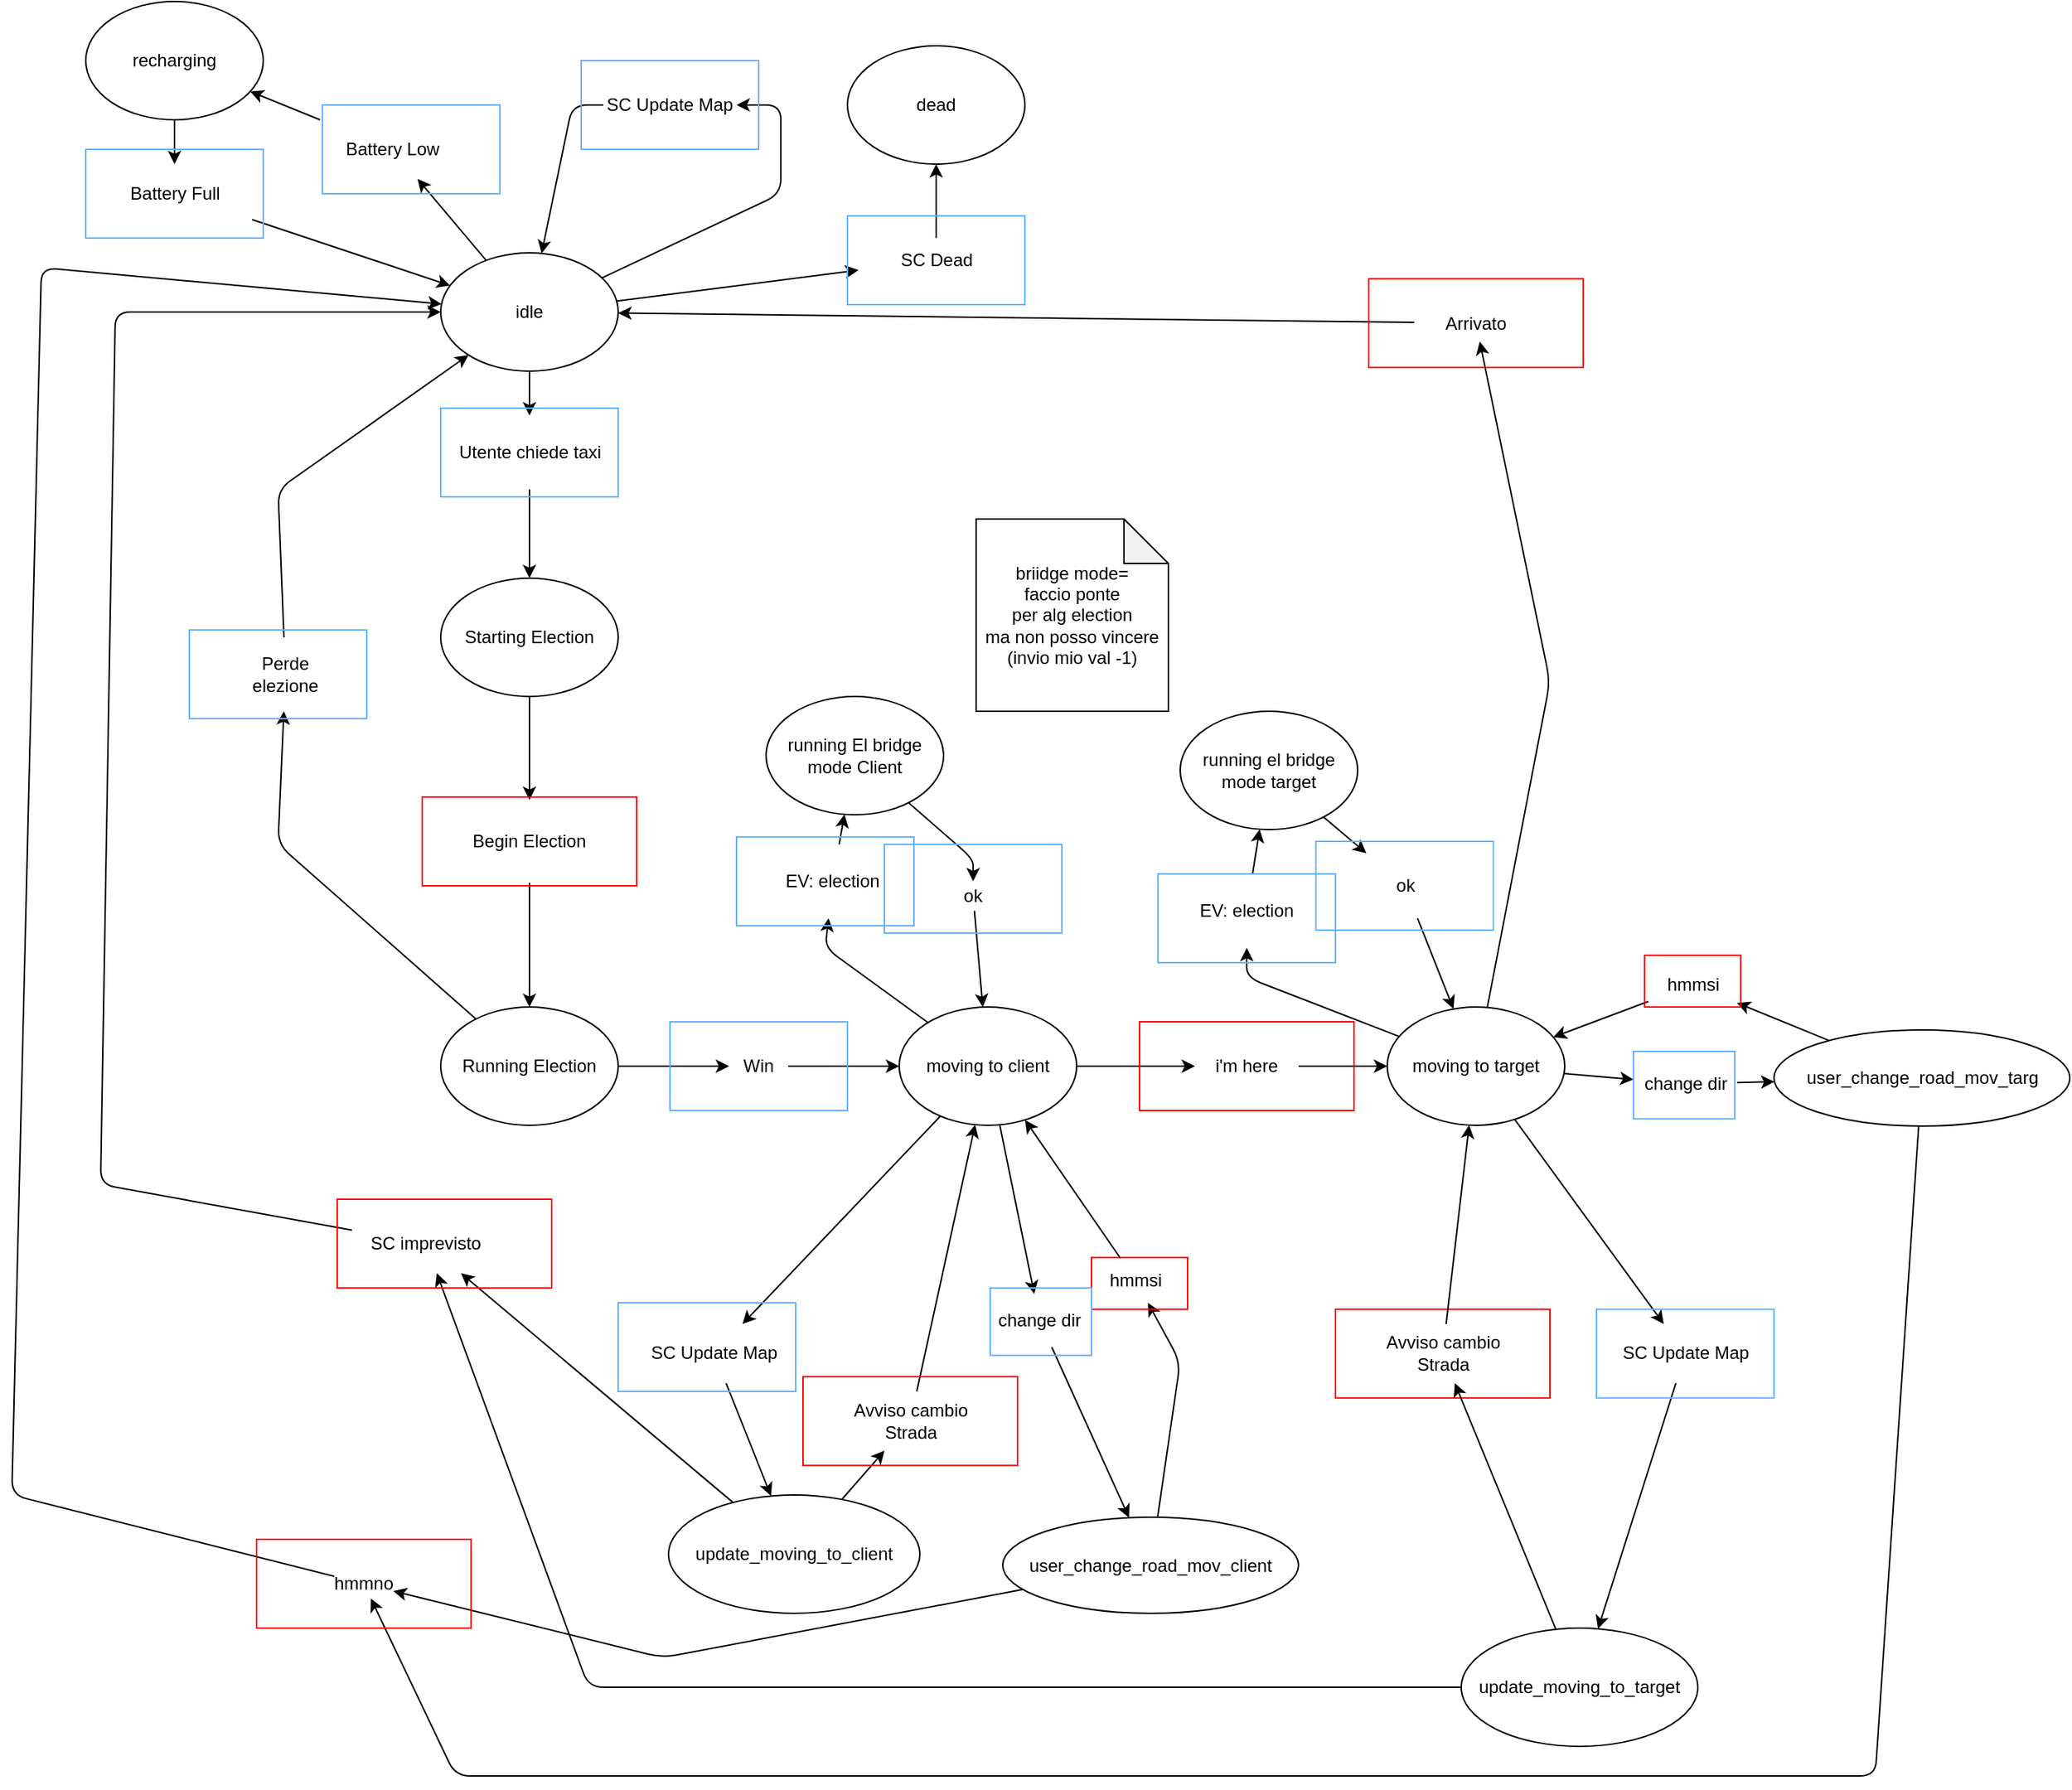<mxfile version="12.9.3" type="device"><diagram id="UIkgHiiRnHfRhCUhEY8e" name="Page-1"><mxGraphModel dx="2249" dy="822" grid="1" gridSize="10" guides="1" tooltips="1" connect="1" arrows="1" fold="1" page="1" pageScale="1" pageWidth="827" pageHeight="1169" math="0" shadow="0"><root><mxCell id="0"/><mxCell id="1" parent="0"/><mxCell id="EcfOiHVC5KZQd5VWsHZk-1" value="idle" style="ellipse;whiteSpace=wrap;html=1;" vertex="1" parent="1"><mxGeometry x="110" y="170" width="120" height="80" as="geometry"/></mxCell><mxCell id="EcfOiHVC5KZQd5VWsHZk-2" value="dead" style="ellipse;whiteSpace=wrap;html=1;" vertex="1" parent="1"><mxGeometry x="385" y="30" width="120" height="80" as="geometry"/></mxCell><mxCell id="EcfOiHVC5KZQd5VWsHZk-3" value="" style="endArrow=classic;html=1;" edge="1" parent="1" source="EcfOiHVC5KZQd5VWsHZk-4" target="EcfOiHVC5KZQd5VWsHZk-1"><mxGeometry width="50" height="50" relative="1" as="geometry"><mxPoint x="280" y="190" as="sourcePoint"/><mxPoint x="250" y="70" as="targetPoint"/><Array as="points"><mxPoint x="199" y="70"/></Array></mxGeometry></mxCell><mxCell id="EcfOiHVC5KZQd5VWsHZk-4" value="SC Update Map" style="text;html=1;strokeColor=none;fillColor=none;align=center;verticalAlign=middle;whiteSpace=wrap;rounded=0;" vertex="1" parent="1"><mxGeometry x="220" y="50" width="90" height="40" as="geometry"/></mxCell><mxCell id="EcfOiHVC5KZQd5VWsHZk-5" value="" style="endArrow=classic;html=1;" edge="1" parent="1" source="EcfOiHVC5KZQd5VWsHZk-1" target="EcfOiHVC5KZQd5VWsHZk-4"><mxGeometry width="50" height="50" relative="1" as="geometry"><mxPoint x="223.166" y="191.46" as="sourcePoint"/><mxPoint x="177.995" y="170.357" as="targetPoint"/><Array as="points"><mxPoint x="340" y="130"/><mxPoint x="340" y="70"/></Array></mxGeometry></mxCell><mxCell id="EcfOiHVC5KZQd5VWsHZk-6" value="" style="rounded=0;whiteSpace=wrap;html=1;strokeColor=#66B2FF;fillColor=none;" vertex="1" parent="1"><mxGeometry x="205" y="40" width="120" height="60" as="geometry"/></mxCell><mxCell id="EcfOiHVC5KZQd5VWsHZk-7" value="Starting Election" style="ellipse;whiteSpace=wrap;html=1;" vertex="1" parent="1"><mxGeometry x="110" y="390" width="120" height="80" as="geometry"/></mxCell><mxCell id="EcfOiHVC5KZQd5VWsHZk-8" value="" style="endArrow=classic;html=1;" edge="1" parent="1" source="EcfOiHVC5KZQd5VWsHZk-9" target="EcfOiHVC5KZQd5VWsHZk-7"><mxGeometry width="50" height="50" relative="1" as="geometry"><mxPoint x="330" y="320" as="sourcePoint"/><mxPoint x="380" y="270" as="targetPoint"/></mxGeometry></mxCell><mxCell id="EcfOiHVC5KZQd5VWsHZk-9" value="Utente chiede taxi" style="text;html=1;strokeColor=none;fillColor=none;align=center;verticalAlign=middle;whiteSpace=wrap;rounded=0;" vertex="1" parent="1"><mxGeometry x="52.5" y="280" width="235" height="50" as="geometry"/></mxCell><mxCell id="EcfOiHVC5KZQd5VWsHZk-10" value="" style="endArrow=classic;html=1;" edge="1" parent="1" source="EcfOiHVC5KZQd5VWsHZk-1" target="EcfOiHVC5KZQd5VWsHZk-9"><mxGeometry width="50" height="50" relative="1" as="geometry"><mxPoint x="170" y="250.0" as="sourcePoint"/><mxPoint x="170" y="350" as="targetPoint"/></mxGeometry></mxCell><mxCell id="EcfOiHVC5KZQd5VWsHZk-12" value="" style="rounded=0;whiteSpace=wrap;html=1;strokeColor=#66B2FF;fillColor=none;" vertex="1" parent="1"><mxGeometry x="110" y="275" width="120" height="60" as="geometry"/></mxCell><mxCell id="EcfOiHVC5KZQd5VWsHZk-13" value="Running Election" style="ellipse;whiteSpace=wrap;html=1;" vertex="1" parent="1"><mxGeometry x="110" y="680" width="120" height="80" as="geometry"/></mxCell><mxCell id="EcfOiHVC5KZQd5VWsHZk-14" value="" style="endArrow=classic;html=1;" edge="1" parent="1" source="EcfOiHVC5KZQd5VWsHZk-15" target="EcfOiHVC5KZQd5VWsHZk-13"><mxGeometry width="50" height="50" relative="1" as="geometry"><mxPoint x="380" y="500" as="sourcePoint"/><mxPoint x="430" y="450" as="targetPoint"/></mxGeometry></mxCell><mxCell id="EcfOiHVC5KZQd5VWsHZk-15" value="Begin Election" style="text;html=1;strokeColor=none;fillColor=none;align=center;verticalAlign=middle;whiteSpace=wrap;rounded=0;" vertex="1" parent="1"><mxGeometry x="125" y="540" width="90" height="56" as="geometry"/></mxCell><mxCell id="EcfOiHVC5KZQd5VWsHZk-16" value="" style="endArrow=classic;html=1;" edge="1" parent="1" source="EcfOiHVC5KZQd5VWsHZk-7" target="EcfOiHVC5KZQd5VWsHZk-15"><mxGeometry width="50" height="50" relative="1" as="geometry"><mxPoint x="170" y="470" as="sourcePoint"/><mxPoint x="170" y="680" as="targetPoint"/></mxGeometry></mxCell><mxCell id="EcfOiHVC5KZQd5VWsHZk-17" value="" style="rounded=0;whiteSpace=wrap;html=1;fillColor=none;strokeColor=#FF0000;" vertex="1" parent="1"><mxGeometry x="97.5" y="538" width="145" height="60" as="geometry"/></mxCell><mxCell id="EcfOiHVC5KZQd5VWsHZk-18" value="" style="endArrow=classic;html=1;" edge="1" parent="1" source="EcfOiHVC5KZQd5VWsHZk-19" target="EcfOiHVC5KZQd5VWsHZk-1"><mxGeometry width="50" height="50" relative="1" as="geometry"><mxPoint x="370" y="630" as="sourcePoint"/><mxPoint x="520" y="470" as="targetPoint"/><Array as="points"><mxPoint y="330"/></Array></mxGeometry></mxCell><mxCell id="EcfOiHVC5KZQd5VWsHZk-19" value="Perde elezione" style="text;html=1;strokeColor=none;fillColor=none;align=center;verticalAlign=middle;whiteSpace=wrap;rounded=0;" vertex="1" parent="1"><mxGeometry x="-30" y="430" width="70" height="50" as="geometry"/></mxCell><mxCell id="EcfOiHVC5KZQd5VWsHZk-20" value="" style="endArrow=classic;html=1;" edge="1" parent="1" source="EcfOiHVC5KZQd5VWsHZk-13" target="EcfOiHVC5KZQd5VWsHZk-19"><mxGeometry width="50" height="50" relative="1" as="geometry"><mxPoint x="133.83" y="688.085" as="sourcePoint"/><mxPoint x="128.803" y="239.081" as="targetPoint"/><Array as="points"><mxPoint y="570"/></Array></mxGeometry></mxCell><mxCell id="EcfOiHVC5KZQd5VWsHZk-21" value="" style="rounded=0;whiteSpace=wrap;html=1;strokeColor=#66B2FF;fillColor=none;" vertex="1" parent="1"><mxGeometry x="-60" y="425" width="120" height="60" as="geometry"/></mxCell><mxCell id="EcfOiHVC5KZQd5VWsHZk-22" value="moving to client" style="ellipse;whiteSpace=wrap;html=1;" vertex="1" parent="1"><mxGeometry x="420" y="680" width="120" height="80" as="geometry"/></mxCell><mxCell id="EcfOiHVC5KZQd5VWsHZk-23" value="" style="endArrow=classic;html=1;" edge="1" parent="1" source="EcfOiHVC5KZQd5VWsHZk-24" target="EcfOiHVC5KZQd5VWsHZk-22"><mxGeometry width="50" height="50" relative="1" as="geometry"><mxPoint x="360" y="560" as="sourcePoint"/><mxPoint x="410" y="510" as="targetPoint"/></mxGeometry></mxCell><mxCell id="EcfOiHVC5KZQd5VWsHZk-24" value="Win" style="text;html=1;strokeColor=none;fillColor=none;align=center;verticalAlign=middle;whiteSpace=wrap;rounded=0;" vertex="1" parent="1"><mxGeometry x="305" y="710" width="40" height="20" as="geometry"/></mxCell><mxCell id="EcfOiHVC5KZQd5VWsHZk-25" value="" style="endArrow=classic;html=1;" edge="1" parent="1" source="EcfOiHVC5KZQd5VWsHZk-13" target="EcfOiHVC5KZQd5VWsHZk-24"><mxGeometry width="50" height="50" relative="1" as="geometry"><mxPoint x="230" y="720" as="sourcePoint"/><mxPoint x="420" y="720" as="targetPoint"/></mxGeometry></mxCell><mxCell id="EcfOiHVC5KZQd5VWsHZk-26" value="" style="rounded=0;whiteSpace=wrap;html=1;strokeColor=#66B2FF;fillColor=none;" vertex="1" parent="1"><mxGeometry x="265" y="690" width="120" height="60" as="geometry"/></mxCell><mxCell id="EcfOiHVC5KZQd5VWsHZk-28" value="moving to target" style="ellipse;whiteSpace=wrap;html=1;" vertex="1" parent="1"><mxGeometry x="750" y="680" width="120" height="80" as="geometry"/></mxCell><mxCell id="EcfOiHVC5KZQd5VWsHZk-29" value="" style="endArrow=classic;html=1;" edge="1" parent="1" source="EcfOiHVC5KZQd5VWsHZk-30" target="EcfOiHVC5KZQd5VWsHZk-28"><mxGeometry width="50" height="50" relative="1" as="geometry"><mxPoint x="630" y="630" as="sourcePoint"/><mxPoint x="680" y="580" as="targetPoint"/></mxGeometry></mxCell><mxCell id="EcfOiHVC5KZQd5VWsHZk-30" value="i'm here" style="text;html=1;strokeColor=none;fillColor=none;align=center;verticalAlign=middle;whiteSpace=wrap;rounded=0;" vertex="1" parent="1"><mxGeometry x="620" y="705" width="70" height="30" as="geometry"/></mxCell><mxCell id="EcfOiHVC5KZQd5VWsHZk-31" value="" style="endArrow=classic;html=1;" edge="1" parent="1" source="EcfOiHVC5KZQd5VWsHZk-22" target="EcfOiHVC5KZQd5VWsHZk-30"><mxGeometry width="50" height="50" relative="1" as="geometry"><mxPoint x="540" y="720" as="sourcePoint"/><mxPoint x="750" y="720" as="targetPoint"/></mxGeometry></mxCell><mxCell id="EcfOiHVC5KZQd5VWsHZk-32" value="" style="rounded=0;whiteSpace=wrap;html=1;fillColor=none;strokeColor=#FF0000;" vertex="1" parent="1"><mxGeometry x="582.5" y="690" width="145" height="60" as="geometry"/></mxCell><mxCell id="EcfOiHVC5KZQd5VWsHZk-33" value="" style="endArrow=classic;html=1;" edge="1" parent="1" source="EcfOiHVC5KZQd5VWsHZk-34" target="EcfOiHVC5KZQd5VWsHZk-1"><mxGeometry width="50" height="50" relative="1" as="geometry"><mxPoint x="800" y="500" as="sourcePoint"/><mxPoint x="850" y="450" as="targetPoint"/></mxGeometry></mxCell><mxCell id="EcfOiHVC5KZQd5VWsHZk-34" value="Arrivato" style="text;html=1;strokeColor=none;fillColor=none;align=center;verticalAlign=middle;whiteSpace=wrap;rounded=0;" vertex="1" parent="1"><mxGeometry x="768.25" y="205" width="83.5" height="25" as="geometry"/></mxCell><mxCell id="EcfOiHVC5KZQd5VWsHZk-35" value="" style="endArrow=classic;html=1;" edge="1" parent="1" source="EcfOiHVC5KZQd5VWsHZk-28" target="EcfOiHVC5KZQd5VWsHZk-34"><mxGeometry width="50" height="50" relative="1" as="geometry"><mxPoint x="771.504" y="689.318" as="sourcePoint"/><mxPoint x="208.5" y="240.679" as="targetPoint"/><Array as="points"><mxPoint x="860" y="460"/></Array></mxGeometry></mxCell><mxCell id="EcfOiHVC5KZQd5VWsHZk-36" value="" style="rounded=0;whiteSpace=wrap;html=1;fillColor=none;strokeColor=#FF0000;" vertex="1" parent="1"><mxGeometry x="737.5" y="187.5" width="145" height="60" as="geometry"/></mxCell><mxCell id="EcfOiHVC5KZQd5VWsHZk-37" value="update_moving_to_client" style="ellipse;whiteSpace=wrap;html=1;" vertex="1" parent="1"><mxGeometry x="264" y="1010" width="170" height="80" as="geometry"/></mxCell><mxCell id="EcfOiHVC5KZQd5VWsHZk-38" value="" style="endArrow=classic;html=1;" edge="1" parent="1" source="EcfOiHVC5KZQd5VWsHZk-41" target="EcfOiHVC5KZQd5VWsHZk-37"><mxGeometry width="50" height="50" relative="1" as="geometry"><mxPoint x="396.5" y="1000" as="sourcePoint"/><mxPoint x="446.5" y="950" as="targetPoint"/></mxGeometry></mxCell><mxCell id="EcfOiHVC5KZQd5VWsHZk-39" value="" style="endArrow=classic;html=1;" edge="1" parent="1" source="EcfOiHVC5KZQd5VWsHZk-43" target="EcfOiHVC5KZQd5VWsHZk-40"><mxGeometry width="50" height="50" relative="1" as="geometry"><mxPoint x="786.5" y="974.38" as="sourcePoint"/><mxPoint x="836.5" y="924.38" as="targetPoint"/></mxGeometry></mxCell><mxCell id="EcfOiHVC5KZQd5VWsHZk-40" value="update_moving_to_target" style="ellipse;whiteSpace=wrap;html=1;" vertex="1" parent="1"><mxGeometry x="800" y="1100" width="160" height="80" as="geometry"/></mxCell><mxCell id="EcfOiHVC5KZQd5VWsHZk-41" value="SC Update Map" style="text;html=1;strokeColor=none;fillColor=none;align=center;verticalAlign=middle;whiteSpace=wrap;rounded=0;" vertex="1" parent="1"><mxGeometry x="250" y="894.38" width="90" height="40" as="geometry"/></mxCell><mxCell id="EcfOiHVC5KZQd5VWsHZk-42" value="" style="endArrow=classic;html=1;" edge="1" parent="1" source="EcfOiHVC5KZQd5VWsHZk-22" target="EcfOiHVC5KZQd5VWsHZk-41"><mxGeometry width="50" height="50" relative="1" as="geometry"><mxPoint x="480" y="760" as="sourcePoint"/><mxPoint x="480" y="860" as="targetPoint"/></mxGeometry></mxCell><mxCell id="EcfOiHVC5KZQd5VWsHZk-43" value="SC Update Map" style="text;html=1;strokeColor=none;fillColor=none;align=center;verticalAlign=middle;whiteSpace=wrap;rounded=0;" vertex="1" parent="1"><mxGeometry x="906.5" y="894.38" width="90" height="40" as="geometry"/></mxCell><mxCell id="EcfOiHVC5KZQd5VWsHZk-44" value="" style="endArrow=classic;html=1;" edge="1" parent="1" source="EcfOiHVC5KZQd5VWsHZk-28" target="EcfOiHVC5KZQd5VWsHZk-43"><mxGeometry width="50" height="50" relative="1" as="geometry"><mxPoint x="810" y="760" as="sourcePoint"/><mxPoint x="810" y="860" as="targetPoint"/></mxGeometry></mxCell><mxCell id="EcfOiHVC5KZQd5VWsHZk-45" value="" style="rounded=0;whiteSpace=wrap;html=1;strokeColor=#66B2FF;fillColor=none;" vertex="1" parent="1"><mxGeometry x="230" y="880" width="120" height="60" as="geometry"/></mxCell><mxCell id="EcfOiHVC5KZQd5VWsHZk-46" value="" style="rounded=0;whiteSpace=wrap;html=1;strokeColor=#66B2FF;fillColor=none;" vertex="1" parent="1"><mxGeometry x="891.5" y="884.38" width="120" height="60" as="geometry"/></mxCell><mxCell id="EcfOiHVC5KZQd5VWsHZk-49" value="" style="endArrow=classic;html=1;" edge="1" parent="1" source="EcfOiHVC5KZQd5VWsHZk-50" target="EcfOiHVC5KZQd5VWsHZk-1"><mxGeometry width="50" height="50" relative="1" as="geometry"><mxPoint x="300" y="910" as="sourcePoint"/><mxPoint x="-100" y="694" as="targetPoint"/><Array as="points"><mxPoint x="-120" y="800"/><mxPoint x="-110" y="210"/></Array></mxGeometry></mxCell><mxCell id="EcfOiHVC5KZQd5VWsHZk-50" value="SC imprevisto" style="text;html=1;strokeColor=none;fillColor=none;align=center;verticalAlign=middle;whiteSpace=wrap;rounded=0;" vertex="1" parent="1"><mxGeometry x="50" y="820" width="100" height="40" as="geometry"/></mxCell><mxCell id="EcfOiHVC5KZQd5VWsHZk-51" value="" style="endArrow=classic;html=1;" edge="1" parent="1" source="EcfOiHVC5KZQd5VWsHZk-37" target="EcfOiHVC5KZQd5VWsHZk-50"><mxGeometry width="50" height="50" relative="1" as="geometry"><mxPoint x="421.791" y="890.299" as="sourcePoint"/><mxPoint x="110" y="210" as="targetPoint"/><Array as="points"/></mxGeometry></mxCell><mxCell id="EcfOiHVC5KZQd5VWsHZk-55" value="" style="endArrow=classic;html=1;" edge="1" parent="1" source="EcfOiHVC5KZQd5VWsHZk-40" target="EcfOiHVC5KZQd5VWsHZk-50"><mxGeometry width="50" height="50" relative="1" as="geometry"><mxPoint x="960" y="930" as="sourcePoint"/><mxPoint x="440" y="981" as="targetPoint"/><Array as="points"><mxPoint x="210" y="1140"/></Array></mxGeometry></mxCell><mxCell id="EcfOiHVC5KZQd5VWsHZk-56" value="" style="rounded=0;whiteSpace=wrap;html=1;fillColor=none;strokeColor=#FF0000;" vertex="1" parent="1"><mxGeometry x="40" y="810" width="145" height="60" as="geometry"/></mxCell><mxCell id="EcfOiHVC5KZQd5VWsHZk-57" value="recharging" style="ellipse;whiteSpace=wrap;html=1;" vertex="1" parent="1"><mxGeometry x="-130" width="120" height="80" as="geometry"/></mxCell><mxCell id="EcfOiHVC5KZQd5VWsHZk-59" value="" style="endArrow=classic;html=1;" edge="1" parent="1" source="EcfOiHVC5KZQd5VWsHZk-63" target="EcfOiHVC5KZQd5VWsHZk-1"><mxGeometry width="50" height="50" relative="1" as="geometry"><mxPoint x="430" y="150" as="sourcePoint"/><mxPoint x="480" y="100" as="targetPoint"/><Array as="points"/></mxGeometry></mxCell><mxCell id="EcfOiHVC5KZQd5VWsHZk-60" value="Battery Low" style="text;html=1;strokeColor=none;fillColor=none;align=center;verticalAlign=middle;whiteSpace=wrap;rounded=0;" vertex="1" parent="1"><mxGeometry y="80" width="155" height="40" as="geometry"/></mxCell><mxCell id="EcfOiHVC5KZQd5VWsHZk-61" value="" style="endArrow=classic;html=1;" edge="1" parent="1" source="EcfOiHVC5KZQd5VWsHZk-1" target="EcfOiHVC5KZQd5VWsHZk-60"><mxGeometry width="50" height="50" relative="1" as="geometry"><mxPoint x="228.002" y="220.236" as="sourcePoint"/><mxPoint x="451.998" y="220.236" as="targetPoint"/><Array as="points"/></mxGeometry></mxCell><mxCell id="EcfOiHVC5KZQd5VWsHZk-62" value="" style="endArrow=classic;html=1;" edge="1" parent="1" source="EcfOiHVC5KZQd5VWsHZk-60" target="EcfOiHVC5KZQd5VWsHZk-57"><mxGeometry width="50" height="50" relative="1" as="geometry"><mxPoint x="490" y="330" as="sourcePoint"/><mxPoint x="540" y="280" as="targetPoint"/></mxGeometry></mxCell><mxCell id="EcfOiHVC5KZQd5VWsHZk-63" value="Battery Full" style="text;html=1;strokeColor=none;fillColor=none;align=center;verticalAlign=middle;whiteSpace=wrap;rounded=0;" vertex="1" parent="1"><mxGeometry x="-122.5" y="110" width="105" height="40" as="geometry"/></mxCell><mxCell id="EcfOiHVC5KZQd5VWsHZk-65" value="" style="endArrow=classic;html=1;" edge="1" parent="1" source="EcfOiHVC5KZQd5VWsHZk-57" target="EcfOiHVC5KZQd5VWsHZk-63"><mxGeometry width="50" height="50" relative="1" as="geometry"><mxPoint x="400" y="150" as="sourcePoint"/><mxPoint x="450" y="100" as="targetPoint"/></mxGeometry></mxCell><mxCell id="EcfOiHVC5KZQd5VWsHZk-66" value="" style="rounded=0;whiteSpace=wrap;html=1;strokeColor=#66B2FF;fillColor=none;" vertex="1" parent="1"><mxGeometry x="30" y="70" width="120" height="60" as="geometry"/></mxCell><mxCell id="EcfOiHVC5KZQd5VWsHZk-67" value="" style="rounded=0;whiteSpace=wrap;html=1;strokeColor=#66B2FF;fillColor=none;" vertex="1" parent="1"><mxGeometry x="-130" y="100" width="120" height="60" as="geometry"/></mxCell><mxCell id="EcfOiHVC5KZQd5VWsHZk-69" value="SC Dead" style="text;html=1;strokeColor=none;fillColor=none;align=center;verticalAlign=middle;whiteSpace=wrap;rounded=0;" vertex="1" parent="1"><mxGeometry x="392.5" y="160" width="105" height="30" as="geometry"/></mxCell><mxCell id="EcfOiHVC5KZQd5VWsHZk-70" value="" style="endArrow=classic;html=1;" edge="1" parent="1" source="EcfOiHVC5KZQd5VWsHZk-1" target="EcfOiHVC5KZQd5VWsHZk-69"><mxGeometry width="50" height="50" relative="1" as="geometry"><mxPoint x="230" y="210" as="sourcePoint"/><mxPoint x="415.419" y="144.801" as="targetPoint"/><Array as="points"/></mxGeometry></mxCell><mxCell id="EcfOiHVC5KZQd5VWsHZk-71" value="" style="endArrow=classic;html=1;" edge="1" parent="1" source="EcfOiHVC5KZQd5VWsHZk-69" target="EcfOiHVC5KZQd5VWsHZk-2"><mxGeometry width="50" height="50" relative="1" as="geometry"><mxPoint x="460" y="250" as="sourcePoint"/><mxPoint x="510" y="200" as="targetPoint"/></mxGeometry></mxCell><mxCell id="EcfOiHVC5KZQd5VWsHZk-72" value="" style="rounded=0;whiteSpace=wrap;html=1;strokeColor=#66B2FF;fillColor=none;" vertex="1" parent="1"><mxGeometry x="385" y="145" width="120" height="60" as="geometry"/></mxCell><mxCell id="EcfOiHVC5KZQd5VWsHZk-73" value="Avviso cambio Strada" style="text;html=1;strokeColor=none;fillColor=none;align=center;verticalAlign=middle;whiteSpace=wrap;rounded=0;" vertex="1" parent="1"><mxGeometry x="386.5" y="940" width="82" height="40" as="geometry"/></mxCell><mxCell id="EcfOiHVC5KZQd5VWsHZk-74" value="" style="endArrow=classic;html=1;" edge="1" parent="1" source="EcfOiHVC5KZQd5VWsHZk-37" target="EcfOiHVC5KZQd5VWsHZk-73"><mxGeometry width="50" height="50" relative="1" as="geometry"><mxPoint x="476.5" y="1040" as="sourcePoint"/><mxPoint x="526.5" y="990" as="targetPoint"/></mxGeometry></mxCell><mxCell id="EcfOiHVC5KZQd5VWsHZk-75" value="" style="endArrow=classic;html=1;" edge="1" parent="1" source="EcfOiHVC5KZQd5VWsHZk-73" target="EcfOiHVC5KZQd5VWsHZk-22"><mxGeometry width="50" height="50" relative="1" as="geometry"><mxPoint x="640" y="850" as="sourcePoint"/><mxPoint x="690" y="800" as="targetPoint"/></mxGeometry></mxCell><mxCell id="EcfOiHVC5KZQd5VWsHZk-77" value="" style="rounded=0;whiteSpace=wrap;html=1;fillColor=none;strokeColor=#FF0000;" vertex="1" parent="1"><mxGeometry x="715" y="884.38" width="145" height="60" as="geometry"/></mxCell><mxCell id="EcfOiHVC5KZQd5VWsHZk-78" value="Avviso cambio Strada" style="text;html=1;strokeColor=none;fillColor=none;align=center;verticalAlign=middle;whiteSpace=wrap;rounded=0;" vertex="1" parent="1"><mxGeometry x="746.5" y="894.38" width="82" height="40" as="geometry"/></mxCell><mxCell id="EcfOiHVC5KZQd5VWsHZk-79" value="" style="endArrow=classic;html=1;" edge="1" parent="1" source="EcfOiHVC5KZQd5VWsHZk-40" target="EcfOiHVC5KZQd5VWsHZk-78"><mxGeometry width="50" height="50" relative="1" as="geometry"><mxPoint x="696.5" y="1024.38" as="sourcePoint"/><mxPoint x="746.5" y="974.38" as="targetPoint"/></mxGeometry></mxCell><mxCell id="EcfOiHVC5KZQd5VWsHZk-80" value="" style="endArrow=classic;html=1;" edge="1" parent="1" source="EcfOiHVC5KZQd5VWsHZk-78" target="EcfOiHVC5KZQd5VWsHZk-28"><mxGeometry width="50" height="50" relative="1" as="geometry"><mxPoint x="846.5" y="744.38" as="sourcePoint"/><mxPoint x="829.193" y="859.997" as="targetPoint"/></mxGeometry></mxCell><mxCell id="EcfOiHVC5KZQd5VWsHZk-81" value="" style="rounded=0;whiteSpace=wrap;html=1;fillColor=none;strokeColor=#FF0000;" vertex="1" parent="1"><mxGeometry x="355" y="930" width="145" height="60" as="geometry"/></mxCell><mxCell id="EcfOiHVC5KZQd5VWsHZk-84" value="running El bridge mode Client" style="ellipse;whiteSpace=wrap;html=1;" vertex="1" parent="1"><mxGeometry x="330" y="470" width="120" height="80" as="geometry"/></mxCell><mxCell id="EcfOiHVC5KZQd5VWsHZk-85" value="running el bridge mode target" style="ellipse;whiteSpace=wrap;html=1;" vertex="1" parent="1"><mxGeometry x="610" y="480" width="120" height="80" as="geometry"/></mxCell><mxCell id="EcfOiHVC5KZQd5VWsHZk-86" value="" style="endArrow=classic;html=1;" edge="1" parent="1" source="EcfOiHVC5KZQd5VWsHZk-90" target="EcfOiHVC5KZQd5VWsHZk-84"><mxGeometry width="50" height="50" relative="1" as="geometry"><mxPoint x="360" y="660" as="sourcePoint"/><mxPoint x="410" y="610" as="targetPoint"/><Array as="points"/></mxGeometry></mxCell><mxCell id="EcfOiHVC5KZQd5VWsHZk-87" value="" style="endArrow=classic;html=1;" edge="1" parent="1" source="EcfOiHVC5KZQd5VWsHZk-96" target="EcfOiHVC5KZQd5VWsHZk-22"><mxGeometry width="50" height="50" relative="1" as="geometry"><mxPoint x="460" y="640" as="sourcePoint"/><mxPoint x="510" y="590" as="targetPoint"/><Array as="points"/></mxGeometry></mxCell><mxCell id="EcfOiHVC5KZQd5VWsHZk-88" value="" style="endArrow=classic;html=1;" edge="1" parent="1" source="EcfOiHVC5KZQd5VWsHZk-92" target="EcfOiHVC5KZQd5VWsHZk-85"><mxGeometry width="50" height="50" relative="1" as="geometry"><mxPoint x="590" y="640" as="sourcePoint"/><mxPoint x="640" y="590" as="targetPoint"/><Array as="points"/></mxGeometry></mxCell><mxCell id="EcfOiHVC5KZQd5VWsHZk-90" value="EV: election" style="text;html=1;strokeColor=none;fillColor=none;align=center;verticalAlign=middle;whiteSpace=wrap;rounded=0;" vertex="1" parent="1"><mxGeometry x="340" y="570" width="70" height="50" as="geometry"/></mxCell><mxCell id="EcfOiHVC5KZQd5VWsHZk-91" value="" style="endArrow=classic;html=1;" edge="1" parent="1" source="EcfOiHVC5KZQd5VWsHZk-22" target="EcfOiHVC5KZQd5VWsHZk-90"><mxGeometry width="50" height="50" relative="1" as="geometry"><mxPoint x="439.457" y="690.514" as="sourcePoint"/><mxPoint x="383.878" y="549.791" as="targetPoint"/><Array as="points"><mxPoint x="370" y="640"/></Array></mxGeometry></mxCell><mxCell id="EcfOiHVC5KZQd5VWsHZk-92" value="EV: election" style="text;html=1;strokeColor=none;fillColor=none;align=center;verticalAlign=middle;whiteSpace=wrap;rounded=0;" vertex="1" parent="1"><mxGeometry x="620" y="590" width="70" height="50" as="geometry"/></mxCell><mxCell id="EcfOiHVC5KZQd5VWsHZk-93" value="" style="endArrow=classic;html=1;" edge="1" parent="1" source="EcfOiHVC5KZQd5VWsHZk-28" target="EcfOiHVC5KZQd5VWsHZk-92"><mxGeometry width="50" height="50" relative="1" as="geometry"><mxPoint x="766.228" y="692.642" as="sourcePoint"/><mxPoint x="662.07" y="559.649" as="targetPoint"/><Array as="points"><mxPoint x="655" y="660"/></Array></mxGeometry></mxCell><mxCell id="EcfOiHVC5KZQd5VWsHZk-94" value="" style="rounded=0;whiteSpace=wrap;html=1;strokeColor=#66B2FF;fillColor=none;" vertex="1" parent="1"><mxGeometry x="310" y="565" width="120" height="60" as="geometry"/></mxCell><mxCell id="EcfOiHVC5KZQd5VWsHZk-95" value="" style="rounded=0;whiteSpace=wrap;html=1;strokeColor=#66B2FF;fillColor=none;" vertex="1" parent="1"><mxGeometry x="595" y="590" width="120" height="60" as="geometry"/></mxCell><mxCell id="EcfOiHVC5KZQd5VWsHZk-96" value="ok" style="text;html=1;strokeColor=none;fillColor=none;align=center;verticalAlign=middle;whiteSpace=wrap;rounded=0;" vertex="1" parent="1"><mxGeometry x="450" y="595" width="40" height="20" as="geometry"/></mxCell><mxCell id="EcfOiHVC5KZQd5VWsHZk-97" value="" style="endArrow=classic;html=1;" edge="1" parent="1" source="EcfOiHVC5KZQd5VWsHZk-84" target="EcfOiHVC5KZQd5VWsHZk-96"><mxGeometry width="50" height="50" relative="1" as="geometry"><mxPoint x="426.363" y="541.817" as="sourcePoint"/><mxPoint x="477.146" y="680.045" as="targetPoint"/><Array as="points"><mxPoint x="470" y="580"/></Array></mxGeometry></mxCell><mxCell id="EcfOiHVC5KZQd5VWsHZk-98" value="ok" style="text;html=1;strokeColor=none;fillColor=none;align=center;verticalAlign=middle;whiteSpace=wrap;rounded=0;" vertex="1" parent="1"><mxGeometry x="733.5" y="576" width="56.5" height="44" as="geometry"/></mxCell><mxCell id="EcfOiHVC5KZQd5VWsHZk-99" value="" style="endArrow=classic;html=1;" edge="1" parent="1" source="EcfOiHVC5KZQd5VWsHZk-85" target="EcfOiHVC5KZQd5VWsHZk-98"><mxGeometry width="50" height="50" relative="1" as="geometry"><mxPoint x="706.363" y="551.817" as="sourcePoint"/><mxPoint x="792.355" y="681.769" as="targetPoint"/><Array as="points"/></mxGeometry></mxCell><mxCell id="EcfOiHVC5KZQd5VWsHZk-100" value="" style="endArrow=classic;html=1;" edge="1" parent="1" source="EcfOiHVC5KZQd5VWsHZk-98" target="EcfOiHVC5KZQd5VWsHZk-28"><mxGeometry width="50" height="50" relative="1" as="geometry"><mxPoint x="940" y="630" as="sourcePoint"/><mxPoint x="990" y="580" as="targetPoint"/></mxGeometry></mxCell><mxCell id="EcfOiHVC5KZQd5VWsHZk-101" value="" style="rounded=0;whiteSpace=wrap;html=1;strokeColor=#66B2FF;fillColor=none;" vertex="1" parent="1"><mxGeometry x="410" y="570" width="120" height="60" as="geometry"/></mxCell><mxCell id="EcfOiHVC5KZQd5VWsHZk-102" value="" style="rounded=0;whiteSpace=wrap;html=1;strokeColor=#66B2FF;fillColor=none;" vertex="1" parent="1"><mxGeometry x="701.75" y="568" width="120" height="60" as="geometry"/></mxCell><mxCell id="EcfOiHVC5KZQd5VWsHZk-103" value="briidge mode=&lt;br&gt;faccio ponte&lt;br&gt;per alg election&lt;br&gt;ma non posso vincere (invio mio val -1)" style="shape=note;whiteSpace=wrap;html=1;backgroundOutline=1;darkOpacity=0.05;" vertex="1" parent="1"><mxGeometry x="472" y="350" width="130" height="130" as="geometry"/></mxCell><mxCell id="EcfOiHVC5KZQd5VWsHZk-105" value="user_change_road_mov_client" style="ellipse;whiteSpace=wrap;html=1;" vertex="1" parent="1"><mxGeometry x="490" y="1025" width="200" height="65" as="geometry"/></mxCell><mxCell id="EcfOiHVC5KZQd5VWsHZk-106" value="user_change_road_mov_targ" style="ellipse;whiteSpace=wrap;html=1;" vertex="1" parent="1"><mxGeometry x="1011.5" y="695.5" width="200" height="65" as="geometry"/></mxCell><mxCell id="EcfOiHVC5KZQd5VWsHZk-107" value="" style="endArrow=classic;html=1;" edge="1" parent="1" source="EcfOiHVC5KZQd5VWsHZk-116" target="EcfOiHVC5KZQd5VWsHZk-105"><mxGeometry width="50" height="50" relative="1" as="geometry"><mxPoint x="510" y="840" as="sourcePoint"/><mxPoint x="560" y="790" as="targetPoint"/></mxGeometry></mxCell><mxCell id="EcfOiHVC5KZQd5VWsHZk-108" value="" style="endArrow=classic;html=1;" edge="1" parent="1" source="EcfOiHVC5KZQd5VWsHZk-120" target="EcfOiHVC5KZQd5VWsHZk-22"><mxGeometry width="50" height="50" relative="1" as="geometry"><mxPoint x="600" y="930" as="sourcePoint"/><mxPoint x="650" y="880" as="targetPoint"/><Array as="points"/></mxGeometry></mxCell><mxCell id="EcfOiHVC5KZQd5VWsHZk-109" value="" style="endArrow=classic;html=1;" edge="1" parent="1" source="EcfOiHVC5KZQd5VWsHZk-110" target="EcfOiHVC5KZQd5VWsHZk-1"><mxGeometry width="50" height="50" relative="1" as="geometry"><mxPoint x="80" y="1110" as="sourcePoint"/><mxPoint x="-180" y="174" as="targetPoint"/><Array as="points"><mxPoint x="-180" y="1010"/><mxPoint x="-160" y="180"/></Array></mxGeometry></mxCell><mxCell id="EcfOiHVC5KZQd5VWsHZk-110" value="hmmno" style="text;html=1;strokeColor=none;fillColor=none;align=center;verticalAlign=middle;whiteSpace=wrap;rounded=0;" vertex="1" parent="1"><mxGeometry x="38" y="1060" width="40" height="20" as="geometry"/></mxCell><mxCell id="EcfOiHVC5KZQd5VWsHZk-111" value="" style="endArrow=classic;html=1;" edge="1" parent="1" source="EcfOiHVC5KZQd5VWsHZk-105" target="EcfOiHVC5KZQd5VWsHZk-110"><mxGeometry width="50" height="50" relative="1" as="geometry"><mxPoint x="503.425" y="1073.766" as="sourcePoint"/><mxPoint x="110.55" y="204.595" as="targetPoint"/><Array as="points"><mxPoint x="260" y="1120"/></Array></mxGeometry></mxCell><mxCell id="EcfOiHVC5KZQd5VWsHZk-112" value="" style="endArrow=classic;html=1;" edge="1" parent="1" source="EcfOiHVC5KZQd5VWsHZk-106" target="EcfOiHVC5KZQd5VWsHZk-110"><mxGeometry width="50" height="50" relative="1" as="geometry"><mxPoint x="1086" y="1200" as="sourcePoint"/><mxPoint x="50" y="1180" as="targetPoint"/><Array as="points"><mxPoint x="1080" y="1200"/><mxPoint x="120" y="1200"/></Array></mxGeometry></mxCell><mxCell id="EcfOiHVC5KZQd5VWsHZk-113" value="" style="rounded=0;whiteSpace=wrap;html=1;fillColor=none;strokeColor=#FF0000;" vertex="1" parent="1"><mxGeometry x="-14.5" y="1040" width="145" height="60" as="geometry"/></mxCell><mxCell id="EcfOiHVC5KZQd5VWsHZk-114" value="" style="endArrow=classic;html=1;" edge="1" parent="1" source="EcfOiHVC5KZQd5VWsHZk-118" target="EcfOiHVC5KZQd5VWsHZk-106"><mxGeometry width="50" height="50" relative="1" as="geometry"><mxPoint x="930" y="810" as="sourcePoint"/><mxPoint x="980" y="760" as="targetPoint"/></mxGeometry></mxCell><mxCell id="EcfOiHVC5KZQd5VWsHZk-115" value="" style="endArrow=classic;html=1;" edge="1" parent="1" source="EcfOiHVC5KZQd5VWsHZk-122" target="EcfOiHVC5KZQd5VWsHZk-28"><mxGeometry width="50" height="50" relative="1" as="geometry"><mxPoint x="1020" y="710" as="sourcePoint"/><mxPoint x="900" y="670" as="targetPoint"/><Array as="points"/></mxGeometry></mxCell><mxCell id="EcfOiHVC5KZQd5VWsHZk-116" value="change dir" style="text;html=1;strokeColor=none;fillColor=none;align=center;verticalAlign=middle;whiteSpace=wrap;rounded=0;" vertex="1" parent="1"><mxGeometry x="480" y="874" width="70" height="36" as="geometry"/></mxCell><mxCell id="EcfOiHVC5KZQd5VWsHZk-117" value="" style="endArrow=classic;html=1;" edge="1" parent="1" source="EcfOiHVC5KZQd5VWsHZk-22" target="EcfOiHVC5KZQd5VWsHZk-116"><mxGeometry width="50" height="50" relative="1" as="geometry"><mxPoint x="492.69" y="759.095" as="sourcePoint"/><mxPoint x="579.451" y="1025.181" as="targetPoint"/></mxGeometry></mxCell><mxCell id="EcfOiHVC5KZQd5VWsHZk-118" value="change dir" style="text;html=1;strokeColor=none;fillColor=none;align=center;verticalAlign=middle;whiteSpace=wrap;rounded=0;" vertex="1" parent="1"><mxGeometry x="916.5" y="714" width="70" height="36" as="geometry"/></mxCell><mxCell id="EcfOiHVC5KZQd5VWsHZk-119" value="" style="endArrow=classic;html=1;" edge="1" parent="1" source="EcfOiHVC5KZQd5VWsHZk-28" target="EcfOiHVC5KZQd5VWsHZk-118"><mxGeometry width="50" height="50" relative="1" as="geometry"><mxPoint x="869.687" y="724.078" as="sourcePoint"/><mxPoint x="971.964" y="731.09" as="targetPoint"/></mxGeometry></mxCell><mxCell id="EcfOiHVC5KZQd5VWsHZk-120" value="hmmsi" style="text;html=1;strokeColor=none;fillColor=none;align=center;verticalAlign=middle;whiteSpace=wrap;rounded=0;" vertex="1" parent="1"><mxGeometry x="550" y="850" width="60" height="30" as="geometry"/></mxCell><mxCell id="EcfOiHVC5KZQd5VWsHZk-121" value="" style="endArrow=classic;html=1;" edge="1" parent="1" source="EcfOiHVC5KZQd5VWsHZk-105" target="EcfOiHVC5KZQd5VWsHZk-120"><mxGeometry width="50" height="50" relative="1" as="geometry"><mxPoint x="594.739" y="1025.037" as="sourcePoint"/><mxPoint x="503.856" y="756.702" as="targetPoint"/><Array as="points"><mxPoint x="610" y="920"/></Array></mxGeometry></mxCell><mxCell id="EcfOiHVC5KZQd5VWsHZk-122" value="hmmsi" style="text;html=1;strokeColor=none;fillColor=none;align=center;verticalAlign=middle;whiteSpace=wrap;rounded=0;" vertex="1" parent="1"><mxGeometry x="926.5" y="650" width="60" height="30" as="geometry"/></mxCell><mxCell id="EcfOiHVC5KZQd5VWsHZk-124" value="" style="endArrow=classic;html=1;" edge="1" parent="1" source="EcfOiHVC5KZQd5VWsHZk-106" target="EcfOiHVC5KZQd5VWsHZk-122"><mxGeometry width="50" height="50" relative="1" as="geometry"><mxPoint x="980" y="670" as="sourcePoint"/><mxPoint x="1030" y="620" as="targetPoint"/></mxGeometry></mxCell><mxCell id="EcfOiHVC5KZQd5VWsHZk-125" value="" style="rounded=0;whiteSpace=wrap;html=1;fillColor=none;strokeColor=#FF0000;" vertex="1" parent="1"><mxGeometry x="550" y="849.38" width="65" height="35" as="geometry"/></mxCell><mxCell id="EcfOiHVC5KZQd5VWsHZk-126" value="" style="rounded=0;whiteSpace=wrap;html=1;fillColor=none;strokeColor=#FF0000;" vertex="1" parent="1"><mxGeometry x="924" y="645" width="65" height="35" as="geometry"/></mxCell><mxCell id="EcfOiHVC5KZQd5VWsHZk-127" value="" style="rounded=0;whiteSpace=wrap;html=1;strokeColor=#66B2FF;fillColor=none;" vertex="1" parent="1"><mxGeometry x="481.5" y="870" width="68.5" height="45.62" as="geometry"/></mxCell><mxCell id="EcfOiHVC5KZQd5VWsHZk-128" value="" style="rounded=0;whiteSpace=wrap;html=1;strokeColor=#66B2FF;fillColor=none;" vertex="1" parent="1"><mxGeometry x="916.5" y="710" width="68.5" height="45.62" as="geometry"/></mxCell></root></mxGraphModel></diagram></mxfile>